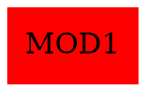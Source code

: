 graph ".\test\headerFileItemWrongRepresentation_CheckHeaderGetZeroOrOneAppearance/output/" {
"MOD1" ["shape"="rectangle","color"="red","style"="filled"]
}